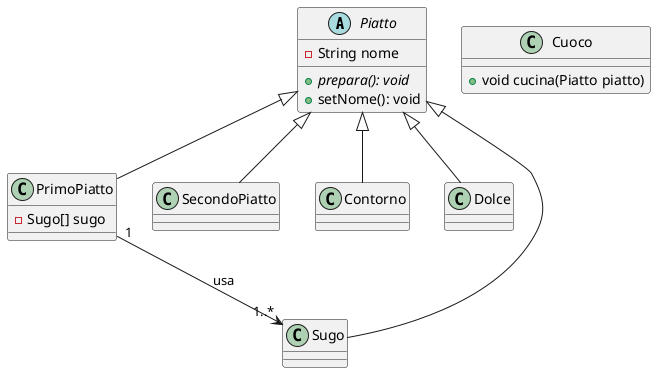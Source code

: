 @startuml
abstract class Piatto {
    - String nome
    + {abstract} prepara(): void
    + setNome(): void
}

class PrimoPiatto {
    - Sugo[] sugo
}

class SecondoPiatto  {
}

class Contorno  {
}

class Dolce {
}

class Sugo {
}

class Cuoco {
    + void cucina(Piatto piatto)
}

Piatto <|-- PrimoPiatto
Piatto <|-- SecondoPiatto
Piatto <|-- Contorno
Piatto <|-- Dolce
Sugo --|> Piatto
PrimoPiatto "1"--> "1..*" Sugo : usa

@enduml
